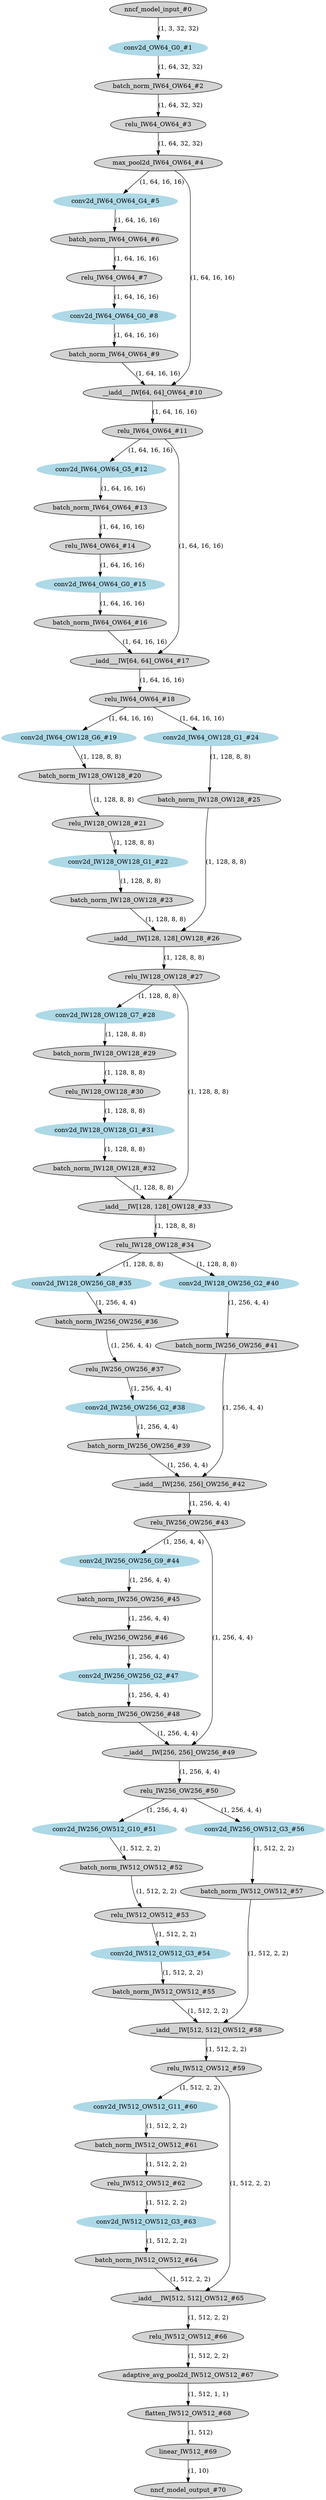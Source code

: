strict digraph  {
"0 /nncf_model_input_0" [id=0, label="nncf_model_input_#0", style=filled, type=nncf_model_input];
"1 ResNet/NNCFConv2d[conv1]/conv2d_0" [color=lightblue, id=1, label="conv2d_OW64_G0_#1", style=filled, type=conv2d];
"2 ResNet/NNCFBatchNorm2d[bn1]/batch_norm_0" [id=2, label="batch_norm_IW64_OW64_#2", style=filled, type=batch_norm];
"3 ResNet/relu_0" [id=3, label="relu_IW64_OW64_#3", style=filled, type=relu];
"4 ResNet/MaxPool2d[maxpool]/max_pool2d_0" [id=4, label="max_pool2d_IW64_OW64_#4", style=filled, type=max_pool2d];
"5 ResNet/Sequential[layer1]/BasicBlock[0]/NNCFConv2d[conv1]/conv2d_0" [color=lightblue, id=5, label="conv2d_IW64_OW64_G4_#5", style=filled, type=conv2d];
"6 ResNet/Sequential[layer1]/BasicBlock[0]/NNCFBatchNorm2d[bn1]/batch_norm_0" [id=6, label="batch_norm_IW64_OW64_#6", style=filled, type=batch_norm];
"7 ResNet/Sequential[layer1]/BasicBlock[0]/relu_0" [id=7, label="relu_IW64_OW64_#7", style=filled, type=relu];
"8 ResNet/Sequential[layer1]/BasicBlock[0]/NNCFConv2d[conv2]/conv2d_0" [color=lightblue, id=8, label="conv2d_IW64_OW64_G0_#8", style=filled, type=conv2d];
"9 ResNet/Sequential[layer1]/BasicBlock[0]/NNCFBatchNorm2d[bn2]/batch_norm_0" [id=9, label="batch_norm_IW64_OW64_#9", style=filled, type=batch_norm];
"10 ResNet/Sequential[layer1]/BasicBlock[0]/__iadd___0" [id=10, label="__iadd___IW[64, 64]_OW64_#10", style=filled, type=__iadd__];
"11 ResNet/Sequential[layer1]/BasicBlock[0]/relu_1" [id=11, label="relu_IW64_OW64_#11", style=filled, type=relu];
"12 ResNet/Sequential[layer1]/BasicBlock[1]/NNCFConv2d[conv1]/conv2d_0" [color=lightblue, id=12, label="conv2d_IW64_OW64_G5_#12", style=filled, type=conv2d];
"13 ResNet/Sequential[layer1]/BasicBlock[1]/NNCFBatchNorm2d[bn1]/batch_norm_0" [id=13, label="batch_norm_IW64_OW64_#13", style=filled, type=batch_norm];
"14 ResNet/Sequential[layer1]/BasicBlock[1]/relu_0" [id=14, label="relu_IW64_OW64_#14", style=filled, type=relu];
"15 ResNet/Sequential[layer1]/BasicBlock[1]/NNCFConv2d[conv2]/conv2d_0" [color=lightblue, id=15, label="conv2d_IW64_OW64_G0_#15", style=filled, type=conv2d];
"16 ResNet/Sequential[layer1]/BasicBlock[1]/NNCFBatchNorm2d[bn2]/batch_norm_0" [id=16, label="batch_norm_IW64_OW64_#16", style=filled, type=batch_norm];
"17 ResNet/Sequential[layer1]/BasicBlock[1]/__iadd___0" [id=17, label="__iadd___IW[64, 64]_OW64_#17", style=filled, type=__iadd__];
"18 ResNet/Sequential[layer1]/BasicBlock[1]/relu_1" [id=18, label="relu_IW64_OW64_#18", style=filled, type=relu];
"19 ResNet/Sequential[layer2]/BasicBlock[0]/NNCFConv2d[conv1]/conv2d_0" [color=lightblue, id=19, label="conv2d_IW64_OW128_G6_#19", style=filled, type=conv2d];
"20 ResNet/Sequential[layer2]/BasicBlock[0]/NNCFBatchNorm2d[bn1]/batch_norm_0" [id=20, label="batch_norm_IW128_OW128_#20", style=filled, type=batch_norm];
"21 ResNet/Sequential[layer2]/BasicBlock[0]/relu_0" [id=21, label="relu_IW128_OW128_#21", style=filled, type=relu];
"22 ResNet/Sequential[layer2]/BasicBlock[0]/NNCFConv2d[conv2]/conv2d_0" [color=lightblue, id=22, label="conv2d_IW128_OW128_G1_#22", style=filled, type=conv2d];
"23 ResNet/Sequential[layer2]/BasicBlock[0]/NNCFBatchNorm2d[bn2]/batch_norm_0" [id=23, label="batch_norm_IW128_OW128_#23", style=filled, type=batch_norm];
"24 ResNet/Sequential[layer2]/BasicBlock[0]/Sequential[shortcut]/NNCFConv2d[0]/conv2d_0" [color=lightblue, id=24, label="conv2d_IW64_OW128_G1_#24", style=filled, type=conv2d];
"25 ResNet/Sequential[layer2]/BasicBlock[0]/Sequential[shortcut]/NNCFBatchNorm2d[1]/batch_norm_0" [id=25, label="batch_norm_IW128_OW128_#25", style=filled, type=batch_norm];
"26 ResNet/Sequential[layer2]/BasicBlock[0]/__iadd___0" [id=26, label="__iadd___IW[128, 128]_OW128_#26", style=filled, type=__iadd__];
"27 ResNet/Sequential[layer2]/BasicBlock[0]/relu_1" [id=27, label="relu_IW128_OW128_#27", style=filled, type=relu];
"28 ResNet/Sequential[layer2]/BasicBlock[1]/NNCFConv2d[conv1]/conv2d_0" [color=lightblue, id=28, label="conv2d_IW128_OW128_G7_#28", style=filled, type=conv2d];
"29 ResNet/Sequential[layer2]/BasicBlock[1]/NNCFBatchNorm2d[bn1]/batch_norm_0" [id=29, label="batch_norm_IW128_OW128_#29", style=filled, type=batch_norm];
"30 ResNet/Sequential[layer2]/BasicBlock[1]/relu_0" [id=30, label="relu_IW128_OW128_#30", style=filled, type=relu];
"31 ResNet/Sequential[layer2]/BasicBlock[1]/NNCFConv2d[conv2]/conv2d_0" [color=lightblue, id=31, label="conv2d_IW128_OW128_G1_#31", style=filled, type=conv2d];
"32 ResNet/Sequential[layer2]/BasicBlock[1]/NNCFBatchNorm2d[bn2]/batch_norm_0" [id=32, label="batch_norm_IW128_OW128_#32", style=filled, type=batch_norm];
"33 ResNet/Sequential[layer2]/BasicBlock[1]/__iadd___0" [id=33, label="__iadd___IW[128, 128]_OW128_#33", style=filled, type=__iadd__];
"34 ResNet/Sequential[layer2]/BasicBlock[1]/relu_1" [id=34, label="relu_IW128_OW128_#34", style=filled, type=relu];
"35 ResNet/Sequential[layer3]/BasicBlock[0]/NNCFConv2d[conv1]/conv2d_0" [color=lightblue, id=35, label="conv2d_IW128_OW256_G8_#35", style=filled, type=conv2d];
"36 ResNet/Sequential[layer3]/BasicBlock[0]/NNCFBatchNorm2d[bn1]/batch_norm_0" [id=36, label="batch_norm_IW256_OW256_#36", style=filled, type=batch_norm];
"37 ResNet/Sequential[layer3]/BasicBlock[0]/relu_0" [id=37, label="relu_IW256_OW256_#37", style=filled, type=relu];
"38 ResNet/Sequential[layer3]/BasicBlock[0]/NNCFConv2d[conv2]/conv2d_0" [color=lightblue, id=38, label="conv2d_IW256_OW256_G2_#38", style=filled, type=conv2d];
"39 ResNet/Sequential[layer3]/BasicBlock[0]/NNCFBatchNorm2d[bn2]/batch_norm_0" [id=39, label="batch_norm_IW256_OW256_#39", style=filled, type=batch_norm];
"40 ResNet/Sequential[layer3]/BasicBlock[0]/Sequential[shortcut]/NNCFConv2d[0]/conv2d_0" [color=lightblue, id=40, label="conv2d_IW128_OW256_G2_#40", style=filled, type=conv2d];
"41 ResNet/Sequential[layer3]/BasicBlock[0]/Sequential[shortcut]/NNCFBatchNorm2d[1]/batch_norm_0" [id=41, label="batch_norm_IW256_OW256_#41", style=filled, type=batch_norm];
"42 ResNet/Sequential[layer3]/BasicBlock[0]/__iadd___0" [id=42, label="__iadd___IW[256, 256]_OW256_#42", style=filled, type=__iadd__];
"43 ResNet/Sequential[layer3]/BasicBlock[0]/relu_1" [id=43, label="relu_IW256_OW256_#43", style=filled, type=relu];
"44 ResNet/Sequential[layer3]/BasicBlock[1]/NNCFConv2d[conv1]/conv2d_0" [color=lightblue, id=44, label="conv2d_IW256_OW256_G9_#44", style=filled, type=conv2d];
"45 ResNet/Sequential[layer3]/BasicBlock[1]/NNCFBatchNorm2d[bn1]/batch_norm_0" [id=45, label="batch_norm_IW256_OW256_#45", style=filled, type=batch_norm];
"46 ResNet/Sequential[layer3]/BasicBlock[1]/relu_0" [id=46, label="relu_IW256_OW256_#46", style=filled, type=relu];
"47 ResNet/Sequential[layer3]/BasicBlock[1]/NNCFConv2d[conv2]/conv2d_0" [color=lightblue, id=47, label="conv2d_IW256_OW256_G2_#47", style=filled, type=conv2d];
"48 ResNet/Sequential[layer3]/BasicBlock[1]/NNCFBatchNorm2d[bn2]/batch_norm_0" [id=48, label="batch_norm_IW256_OW256_#48", style=filled, type=batch_norm];
"49 ResNet/Sequential[layer3]/BasicBlock[1]/__iadd___0" [id=49, label="__iadd___IW[256, 256]_OW256_#49", style=filled, type=__iadd__];
"50 ResNet/Sequential[layer3]/BasicBlock[1]/relu_1" [id=50, label="relu_IW256_OW256_#50", style=filled, type=relu];
"51 ResNet/Sequential[layer4]/BasicBlock[0]/NNCFConv2d[conv1]/conv2d_0" [color=lightblue, id=51, label="conv2d_IW256_OW512_G10_#51", style=filled, type=conv2d];
"52 ResNet/Sequential[layer4]/BasicBlock[0]/NNCFBatchNorm2d[bn1]/batch_norm_0" [id=52, label="batch_norm_IW512_OW512_#52", style=filled, type=batch_norm];
"53 ResNet/Sequential[layer4]/BasicBlock[0]/relu_0" [id=53, label="relu_IW512_OW512_#53", style=filled, type=relu];
"54 ResNet/Sequential[layer4]/BasicBlock[0]/NNCFConv2d[conv2]/conv2d_0" [color=lightblue, id=54, label="conv2d_IW512_OW512_G3_#54", style=filled, type=conv2d];
"55 ResNet/Sequential[layer4]/BasicBlock[0]/NNCFBatchNorm2d[bn2]/batch_norm_0" [id=55, label="batch_norm_IW512_OW512_#55", style=filled, type=batch_norm];
"56 ResNet/Sequential[layer4]/BasicBlock[0]/Sequential[shortcut]/NNCFConv2d[0]/conv2d_0" [color=lightblue, id=56, label="conv2d_IW256_OW512_G3_#56", style=filled, type=conv2d];
"57 ResNet/Sequential[layer4]/BasicBlock[0]/Sequential[shortcut]/NNCFBatchNorm2d[1]/batch_norm_0" [id=57, label="batch_norm_IW512_OW512_#57", style=filled, type=batch_norm];
"58 ResNet/Sequential[layer4]/BasicBlock[0]/__iadd___0" [id=58, label="__iadd___IW[512, 512]_OW512_#58", style=filled, type=__iadd__];
"59 ResNet/Sequential[layer4]/BasicBlock[0]/relu_1" [id=59, label="relu_IW512_OW512_#59", style=filled, type=relu];
"60 ResNet/Sequential[layer4]/BasicBlock[1]/NNCFConv2d[conv1]/conv2d_0" [color=lightblue, id=60, label="conv2d_IW512_OW512_G11_#60", style=filled, type=conv2d];
"61 ResNet/Sequential[layer4]/BasicBlock[1]/NNCFBatchNorm2d[bn1]/batch_norm_0" [id=61, label="batch_norm_IW512_OW512_#61", style=filled, type=batch_norm];
"62 ResNet/Sequential[layer4]/BasicBlock[1]/relu_0" [id=62, label="relu_IW512_OW512_#62", style=filled, type=relu];
"63 ResNet/Sequential[layer4]/BasicBlock[1]/NNCFConv2d[conv2]/conv2d_0" [color=lightblue, id=63, label="conv2d_IW512_OW512_G3_#63", style=filled, type=conv2d];
"64 ResNet/Sequential[layer4]/BasicBlock[1]/NNCFBatchNorm2d[bn2]/batch_norm_0" [id=64, label="batch_norm_IW512_OW512_#64", style=filled, type=batch_norm];
"65 ResNet/Sequential[layer4]/BasicBlock[1]/__iadd___0" [id=65, label="__iadd___IW[512, 512]_OW512_#65", style=filled, type=__iadd__];
"66 ResNet/Sequential[layer4]/BasicBlock[1]/relu_1" [id=66, label="relu_IW512_OW512_#66", style=filled, type=relu];
"67 ResNet/AdaptiveAvgPool2d[avgpool]/adaptive_avg_pool2d_0" [id=67, label="adaptive_avg_pool2d_IW512_OW512_#67", style=filled, type=adaptive_avg_pool2d];
"68 ResNet/flatten_0" [id=68, label="flatten_IW512_OW512_#68", style=filled, type=flatten];
"69 ResNet/NNCFLinear[linear]/linear_0" [id=69, label="linear_IW512_#69", style=filled, type=linear];
"70 /nncf_model_output_0" [id=70, label="nncf_model_output_#70", style=filled, type=nncf_model_output];
"0 /nncf_model_input_0" -> "1 ResNet/NNCFConv2d[conv1]/conv2d_0"  [label="(1, 3, 32, 32)", style=solid];
"1 ResNet/NNCFConv2d[conv1]/conv2d_0" -> "2 ResNet/NNCFBatchNorm2d[bn1]/batch_norm_0"  [label="(1, 64, 32, 32)", style=solid];
"2 ResNet/NNCFBatchNorm2d[bn1]/batch_norm_0" -> "3 ResNet/relu_0"  [label="(1, 64, 32, 32)", style=solid];
"3 ResNet/relu_0" -> "4 ResNet/MaxPool2d[maxpool]/max_pool2d_0"  [label="(1, 64, 32, 32)", style=solid];
"4 ResNet/MaxPool2d[maxpool]/max_pool2d_0" -> "5 ResNet/Sequential[layer1]/BasicBlock[0]/NNCFConv2d[conv1]/conv2d_0"  [label="(1, 64, 16, 16)", style=solid];
"4 ResNet/MaxPool2d[maxpool]/max_pool2d_0" -> "10 ResNet/Sequential[layer1]/BasicBlock[0]/__iadd___0"  [label="(1, 64, 16, 16)", style=solid];
"5 ResNet/Sequential[layer1]/BasicBlock[0]/NNCFConv2d[conv1]/conv2d_0" -> "6 ResNet/Sequential[layer1]/BasicBlock[0]/NNCFBatchNorm2d[bn1]/batch_norm_0"  [label="(1, 64, 16, 16)", style=solid];
"6 ResNet/Sequential[layer1]/BasicBlock[0]/NNCFBatchNorm2d[bn1]/batch_norm_0" -> "7 ResNet/Sequential[layer1]/BasicBlock[0]/relu_0"  [label="(1, 64, 16, 16)", style=solid];
"7 ResNet/Sequential[layer1]/BasicBlock[0]/relu_0" -> "8 ResNet/Sequential[layer1]/BasicBlock[0]/NNCFConv2d[conv2]/conv2d_0"  [label="(1, 64, 16, 16)", style=solid];
"8 ResNet/Sequential[layer1]/BasicBlock[0]/NNCFConv2d[conv2]/conv2d_0" -> "9 ResNet/Sequential[layer1]/BasicBlock[0]/NNCFBatchNorm2d[bn2]/batch_norm_0"  [label="(1, 64, 16, 16)", style=solid];
"9 ResNet/Sequential[layer1]/BasicBlock[0]/NNCFBatchNorm2d[bn2]/batch_norm_0" -> "10 ResNet/Sequential[layer1]/BasicBlock[0]/__iadd___0"  [label="(1, 64, 16, 16)", style=solid];
"10 ResNet/Sequential[layer1]/BasicBlock[0]/__iadd___0" -> "11 ResNet/Sequential[layer1]/BasicBlock[0]/relu_1"  [label="(1, 64, 16, 16)", style=solid];
"11 ResNet/Sequential[layer1]/BasicBlock[0]/relu_1" -> "12 ResNet/Sequential[layer1]/BasicBlock[1]/NNCFConv2d[conv1]/conv2d_0"  [label="(1, 64, 16, 16)", style=solid];
"11 ResNet/Sequential[layer1]/BasicBlock[0]/relu_1" -> "17 ResNet/Sequential[layer1]/BasicBlock[1]/__iadd___0"  [label="(1, 64, 16, 16)", style=solid];
"12 ResNet/Sequential[layer1]/BasicBlock[1]/NNCFConv2d[conv1]/conv2d_0" -> "13 ResNet/Sequential[layer1]/BasicBlock[1]/NNCFBatchNorm2d[bn1]/batch_norm_0"  [label="(1, 64, 16, 16)", style=solid];
"13 ResNet/Sequential[layer1]/BasicBlock[1]/NNCFBatchNorm2d[bn1]/batch_norm_0" -> "14 ResNet/Sequential[layer1]/BasicBlock[1]/relu_0"  [label="(1, 64, 16, 16)", style=solid];
"14 ResNet/Sequential[layer1]/BasicBlock[1]/relu_0" -> "15 ResNet/Sequential[layer1]/BasicBlock[1]/NNCFConv2d[conv2]/conv2d_0"  [label="(1, 64, 16, 16)", style=solid];
"15 ResNet/Sequential[layer1]/BasicBlock[1]/NNCFConv2d[conv2]/conv2d_0" -> "16 ResNet/Sequential[layer1]/BasicBlock[1]/NNCFBatchNorm2d[bn2]/batch_norm_0"  [label="(1, 64, 16, 16)", style=solid];
"16 ResNet/Sequential[layer1]/BasicBlock[1]/NNCFBatchNorm2d[bn2]/batch_norm_0" -> "17 ResNet/Sequential[layer1]/BasicBlock[1]/__iadd___0"  [label="(1, 64, 16, 16)", style=solid];
"17 ResNet/Sequential[layer1]/BasicBlock[1]/__iadd___0" -> "18 ResNet/Sequential[layer1]/BasicBlock[1]/relu_1"  [label="(1, 64, 16, 16)", style=solid];
"18 ResNet/Sequential[layer1]/BasicBlock[1]/relu_1" -> "19 ResNet/Sequential[layer2]/BasicBlock[0]/NNCFConv2d[conv1]/conv2d_0"  [label="(1, 64, 16, 16)", style=solid];
"18 ResNet/Sequential[layer1]/BasicBlock[1]/relu_1" -> "24 ResNet/Sequential[layer2]/BasicBlock[0]/Sequential[shortcut]/NNCFConv2d[0]/conv2d_0"  [label="(1, 64, 16, 16)", style=solid];
"19 ResNet/Sequential[layer2]/BasicBlock[0]/NNCFConv2d[conv1]/conv2d_0" -> "20 ResNet/Sequential[layer2]/BasicBlock[0]/NNCFBatchNorm2d[bn1]/batch_norm_0"  [label="(1, 128, 8, 8)", style=solid];
"20 ResNet/Sequential[layer2]/BasicBlock[0]/NNCFBatchNorm2d[bn1]/batch_norm_0" -> "21 ResNet/Sequential[layer2]/BasicBlock[0]/relu_0"  [label="(1, 128, 8, 8)", style=solid];
"21 ResNet/Sequential[layer2]/BasicBlock[0]/relu_0" -> "22 ResNet/Sequential[layer2]/BasicBlock[0]/NNCFConv2d[conv2]/conv2d_0"  [label="(1, 128, 8, 8)", style=solid];
"22 ResNet/Sequential[layer2]/BasicBlock[0]/NNCFConv2d[conv2]/conv2d_0" -> "23 ResNet/Sequential[layer2]/BasicBlock[0]/NNCFBatchNorm2d[bn2]/batch_norm_0"  [label="(1, 128, 8, 8)", style=solid];
"23 ResNet/Sequential[layer2]/BasicBlock[0]/NNCFBatchNorm2d[bn2]/batch_norm_0" -> "26 ResNet/Sequential[layer2]/BasicBlock[0]/__iadd___0"  [label="(1, 128, 8, 8)", style=solid];
"24 ResNet/Sequential[layer2]/BasicBlock[0]/Sequential[shortcut]/NNCFConv2d[0]/conv2d_0" -> "25 ResNet/Sequential[layer2]/BasicBlock[0]/Sequential[shortcut]/NNCFBatchNorm2d[1]/batch_norm_0"  [label="(1, 128, 8, 8)", style=solid];
"25 ResNet/Sequential[layer2]/BasicBlock[0]/Sequential[shortcut]/NNCFBatchNorm2d[1]/batch_norm_0" -> "26 ResNet/Sequential[layer2]/BasicBlock[0]/__iadd___0"  [label="(1, 128, 8, 8)", style=solid];
"26 ResNet/Sequential[layer2]/BasicBlock[0]/__iadd___0" -> "27 ResNet/Sequential[layer2]/BasicBlock[0]/relu_1"  [label="(1, 128, 8, 8)", style=solid];
"27 ResNet/Sequential[layer2]/BasicBlock[0]/relu_1" -> "28 ResNet/Sequential[layer2]/BasicBlock[1]/NNCFConv2d[conv1]/conv2d_0"  [label="(1, 128, 8, 8)", style=solid];
"27 ResNet/Sequential[layer2]/BasicBlock[0]/relu_1" -> "33 ResNet/Sequential[layer2]/BasicBlock[1]/__iadd___0"  [label="(1, 128, 8, 8)", style=solid];
"28 ResNet/Sequential[layer2]/BasicBlock[1]/NNCFConv2d[conv1]/conv2d_0" -> "29 ResNet/Sequential[layer2]/BasicBlock[1]/NNCFBatchNorm2d[bn1]/batch_norm_0"  [label="(1, 128, 8, 8)", style=solid];
"29 ResNet/Sequential[layer2]/BasicBlock[1]/NNCFBatchNorm2d[bn1]/batch_norm_0" -> "30 ResNet/Sequential[layer2]/BasicBlock[1]/relu_0"  [label="(1, 128, 8, 8)", style=solid];
"30 ResNet/Sequential[layer2]/BasicBlock[1]/relu_0" -> "31 ResNet/Sequential[layer2]/BasicBlock[1]/NNCFConv2d[conv2]/conv2d_0"  [label="(1, 128, 8, 8)", style=solid];
"31 ResNet/Sequential[layer2]/BasicBlock[1]/NNCFConv2d[conv2]/conv2d_0" -> "32 ResNet/Sequential[layer2]/BasicBlock[1]/NNCFBatchNorm2d[bn2]/batch_norm_0"  [label="(1, 128, 8, 8)", style=solid];
"32 ResNet/Sequential[layer2]/BasicBlock[1]/NNCFBatchNorm2d[bn2]/batch_norm_0" -> "33 ResNet/Sequential[layer2]/BasicBlock[1]/__iadd___0"  [label="(1, 128, 8, 8)", style=solid];
"33 ResNet/Sequential[layer2]/BasicBlock[1]/__iadd___0" -> "34 ResNet/Sequential[layer2]/BasicBlock[1]/relu_1"  [label="(1, 128, 8, 8)", style=solid];
"34 ResNet/Sequential[layer2]/BasicBlock[1]/relu_1" -> "35 ResNet/Sequential[layer3]/BasicBlock[0]/NNCFConv2d[conv1]/conv2d_0"  [label="(1, 128, 8, 8)", style=solid];
"34 ResNet/Sequential[layer2]/BasicBlock[1]/relu_1" -> "40 ResNet/Sequential[layer3]/BasicBlock[0]/Sequential[shortcut]/NNCFConv2d[0]/conv2d_0"  [label="(1, 128, 8, 8)", style=solid];
"35 ResNet/Sequential[layer3]/BasicBlock[0]/NNCFConv2d[conv1]/conv2d_0" -> "36 ResNet/Sequential[layer3]/BasicBlock[0]/NNCFBatchNorm2d[bn1]/batch_norm_0"  [label="(1, 256, 4, 4)", style=solid];
"36 ResNet/Sequential[layer3]/BasicBlock[0]/NNCFBatchNorm2d[bn1]/batch_norm_0" -> "37 ResNet/Sequential[layer3]/BasicBlock[0]/relu_0"  [label="(1, 256, 4, 4)", style=solid];
"37 ResNet/Sequential[layer3]/BasicBlock[0]/relu_0" -> "38 ResNet/Sequential[layer3]/BasicBlock[0]/NNCFConv2d[conv2]/conv2d_0"  [label="(1, 256, 4, 4)", style=solid];
"38 ResNet/Sequential[layer3]/BasicBlock[0]/NNCFConv2d[conv2]/conv2d_0" -> "39 ResNet/Sequential[layer3]/BasicBlock[0]/NNCFBatchNorm2d[bn2]/batch_norm_0"  [label="(1, 256, 4, 4)", style=solid];
"39 ResNet/Sequential[layer3]/BasicBlock[0]/NNCFBatchNorm2d[bn2]/batch_norm_0" -> "42 ResNet/Sequential[layer3]/BasicBlock[0]/__iadd___0"  [label="(1, 256, 4, 4)", style=solid];
"40 ResNet/Sequential[layer3]/BasicBlock[0]/Sequential[shortcut]/NNCFConv2d[0]/conv2d_0" -> "41 ResNet/Sequential[layer3]/BasicBlock[0]/Sequential[shortcut]/NNCFBatchNorm2d[1]/batch_norm_0"  [label="(1, 256, 4, 4)", style=solid];
"41 ResNet/Sequential[layer3]/BasicBlock[0]/Sequential[shortcut]/NNCFBatchNorm2d[1]/batch_norm_0" -> "42 ResNet/Sequential[layer3]/BasicBlock[0]/__iadd___0"  [label="(1, 256, 4, 4)", style=solid];
"42 ResNet/Sequential[layer3]/BasicBlock[0]/__iadd___0" -> "43 ResNet/Sequential[layer3]/BasicBlock[0]/relu_1"  [label="(1, 256, 4, 4)", style=solid];
"43 ResNet/Sequential[layer3]/BasicBlock[0]/relu_1" -> "44 ResNet/Sequential[layer3]/BasicBlock[1]/NNCFConv2d[conv1]/conv2d_0"  [label="(1, 256, 4, 4)", style=solid];
"43 ResNet/Sequential[layer3]/BasicBlock[0]/relu_1" -> "49 ResNet/Sequential[layer3]/BasicBlock[1]/__iadd___0"  [label="(1, 256, 4, 4)", style=solid];
"44 ResNet/Sequential[layer3]/BasicBlock[1]/NNCFConv2d[conv1]/conv2d_0" -> "45 ResNet/Sequential[layer3]/BasicBlock[1]/NNCFBatchNorm2d[bn1]/batch_norm_0"  [label="(1, 256, 4, 4)", style=solid];
"45 ResNet/Sequential[layer3]/BasicBlock[1]/NNCFBatchNorm2d[bn1]/batch_norm_0" -> "46 ResNet/Sequential[layer3]/BasicBlock[1]/relu_0"  [label="(1, 256, 4, 4)", style=solid];
"46 ResNet/Sequential[layer3]/BasicBlock[1]/relu_0" -> "47 ResNet/Sequential[layer3]/BasicBlock[1]/NNCFConv2d[conv2]/conv2d_0"  [label="(1, 256, 4, 4)", style=solid];
"47 ResNet/Sequential[layer3]/BasicBlock[1]/NNCFConv2d[conv2]/conv2d_0" -> "48 ResNet/Sequential[layer3]/BasicBlock[1]/NNCFBatchNorm2d[bn2]/batch_norm_0"  [label="(1, 256, 4, 4)", style=solid];
"48 ResNet/Sequential[layer3]/BasicBlock[1]/NNCFBatchNorm2d[bn2]/batch_norm_0" -> "49 ResNet/Sequential[layer3]/BasicBlock[1]/__iadd___0"  [label="(1, 256, 4, 4)", style=solid];
"49 ResNet/Sequential[layer3]/BasicBlock[1]/__iadd___0" -> "50 ResNet/Sequential[layer3]/BasicBlock[1]/relu_1"  [label="(1, 256, 4, 4)", style=solid];
"50 ResNet/Sequential[layer3]/BasicBlock[1]/relu_1" -> "51 ResNet/Sequential[layer4]/BasicBlock[0]/NNCFConv2d[conv1]/conv2d_0"  [label="(1, 256, 4, 4)", style=solid];
"50 ResNet/Sequential[layer3]/BasicBlock[1]/relu_1" -> "56 ResNet/Sequential[layer4]/BasicBlock[0]/Sequential[shortcut]/NNCFConv2d[0]/conv2d_0"  [label="(1, 256, 4, 4)", style=solid];
"51 ResNet/Sequential[layer4]/BasicBlock[0]/NNCFConv2d[conv1]/conv2d_0" -> "52 ResNet/Sequential[layer4]/BasicBlock[0]/NNCFBatchNorm2d[bn1]/batch_norm_0"  [label="(1, 512, 2, 2)", style=solid];
"52 ResNet/Sequential[layer4]/BasicBlock[0]/NNCFBatchNorm2d[bn1]/batch_norm_0" -> "53 ResNet/Sequential[layer4]/BasicBlock[0]/relu_0"  [label="(1, 512, 2, 2)", style=solid];
"53 ResNet/Sequential[layer4]/BasicBlock[0]/relu_0" -> "54 ResNet/Sequential[layer4]/BasicBlock[0]/NNCFConv2d[conv2]/conv2d_0"  [label="(1, 512, 2, 2)", style=solid];
"54 ResNet/Sequential[layer4]/BasicBlock[0]/NNCFConv2d[conv2]/conv2d_0" -> "55 ResNet/Sequential[layer4]/BasicBlock[0]/NNCFBatchNorm2d[bn2]/batch_norm_0"  [label="(1, 512, 2, 2)", style=solid];
"55 ResNet/Sequential[layer4]/BasicBlock[0]/NNCFBatchNorm2d[bn2]/batch_norm_0" -> "58 ResNet/Sequential[layer4]/BasicBlock[0]/__iadd___0"  [label="(1, 512, 2, 2)", style=solid];
"56 ResNet/Sequential[layer4]/BasicBlock[0]/Sequential[shortcut]/NNCFConv2d[0]/conv2d_0" -> "57 ResNet/Sequential[layer4]/BasicBlock[0]/Sequential[shortcut]/NNCFBatchNorm2d[1]/batch_norm_0"  [label="(1, 512, 2, 2)", style=solid];
"57 ResNet/Sequential[layer4]/BasicBlock[0]/Sequential[shortcut]/NNCFBatchNorm2d[1]/batch_norm_0" -> "58 ResNet/Sequential[layer4]/BasicBlock[0]/__iadd___0"  [label="(1, 512, 2, 2)", style=solid];
"58 ResNet/Sequential[layer4]/BasicBlock[0]/__iadd___0" -> "59 ResNet/Sequential[layer4]/BasicBlock[0]/relu_1"  [label="(1, 512, 2, 2)", style=solid];
"59 ResNet/Sequential[layer4]/BasicBlock[0]/relu_1" -> "60 ResNet/Sequential[layer4]/BasicBlock[1]/NNCFConv2d[conv1]/conv2d_0"  [label="(1, 512, 2, 2)", style=solid];
"59 ResNet/Sequential[layer4]/BasicBlock[0]/relu_1" -> "65 ResNet/Sequential[layer4]/BasicBlock[1]/__iadd___0"  [label="(1, 512, 2, 2)", style=solid];
"60 ResNet/Sequential[layer4]/BasicBlock[1]/NNCFConv2d[conv1]/conv2d_0" -> "61 ResNet/Sequential[layer4]/BasicBlock[1]/NNCFBatchNorm2d[bn1]/batch_norm_0"  [label="(1, 512, 2, 2)", style=solid];
"61 ResNet/Sequential[layer4]/BasicBlock[1]/NNCFBatchNorm2d[bn1]/batch_norm_0" -> "62 ResNet/Sequential[layer4]/BasicBlock[1]/relu_0"  [label="(1, 512, 2, 2)", style=solid];
"62 ResNet/Sequential[layer4]/BasicBlock[1]/relu_0" -> "63 ResNet/Sequential[layer4]/BasicBlock[1]/NNCFConv2d[conv2]/conv2d_0"  [label="(1, 512, 2, 2)", style=solid];
"63 ResNet/Sequential[layer4]/BasicBlock[1]/NNCFConv2d[conv2]/conv2d_0" -> "64 ResNet/Sequential[layer4]/BasicBlock[1]/NNCFBatchNorm2d[bn2]/batch_norm_0"  [label="(1, 512, 2, 2)", style=solid];
"64 ResNet/Sequential[layer4]/BasicBlock[1]/NNCFBatchNorm2d[bn2]/batch_norm_0" -> "65 ResNet/Sequential[layer4]/BasicBlock[1]/__iadd___0"  [label="(1, 512, 2, 2)", style=solid];
"65 ResNet/Sequential[layer4]/BasicBlock[1]/__iadd___0" -> "66 ResNet/Sequential[layer4]/BasicBlock[1]/relu_1"  [label="(1, 512, 2, 2)", style=solid];
"66 ResNet/Sequential[layer4]/BasicBlock[1]/relu_1" -> "67 ResNet/AdaptiveAvgPool2d[avgpool]/adaptive_avg_pool2d_0"  [label="(1, 512, 2, 2)", style=solid];
"67 ResNet/AdaptiveAvgPool2d[avgpool]/adaptive_avg_pool2d_0" -> "68 ResNet/flatten_0"  [label="(1, 512, 1, 1)", style=solid];
"68 ResNet/flatten_0" -> "69 ResNet/NNCFLinear[linear]/linear_0"  [label="(1, 512)", style=solid];
"69 ResNet/NNCFLinear[linear]/linear_0" -> "70 /nncf_model_output_0"  [label="(1, 10)", style=solid];
}
